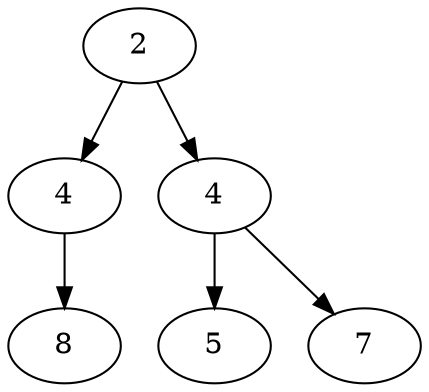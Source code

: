 digraph {
  nn2 [label="n2" pos="1.4,2.0!" label="2"]
  nn4b [label="n4b" pos="2.8,1.0!" label="4"]
  n8 [label="8" pos="2.0999999999999996,0.0!" ]
  nn4a [label="n4a" pos="0.0,1.0!" label="4"]
  n5 [label="5" pos="0.7,0.0!" ]
  n7 [label="7" pos="-0.7,0.0!" ]
  nn2 -> nn4b 
  nn4b -> n8 
  nn2 -> nn4a 
  nn4a -> n5 
  nn4a -> n7 
}